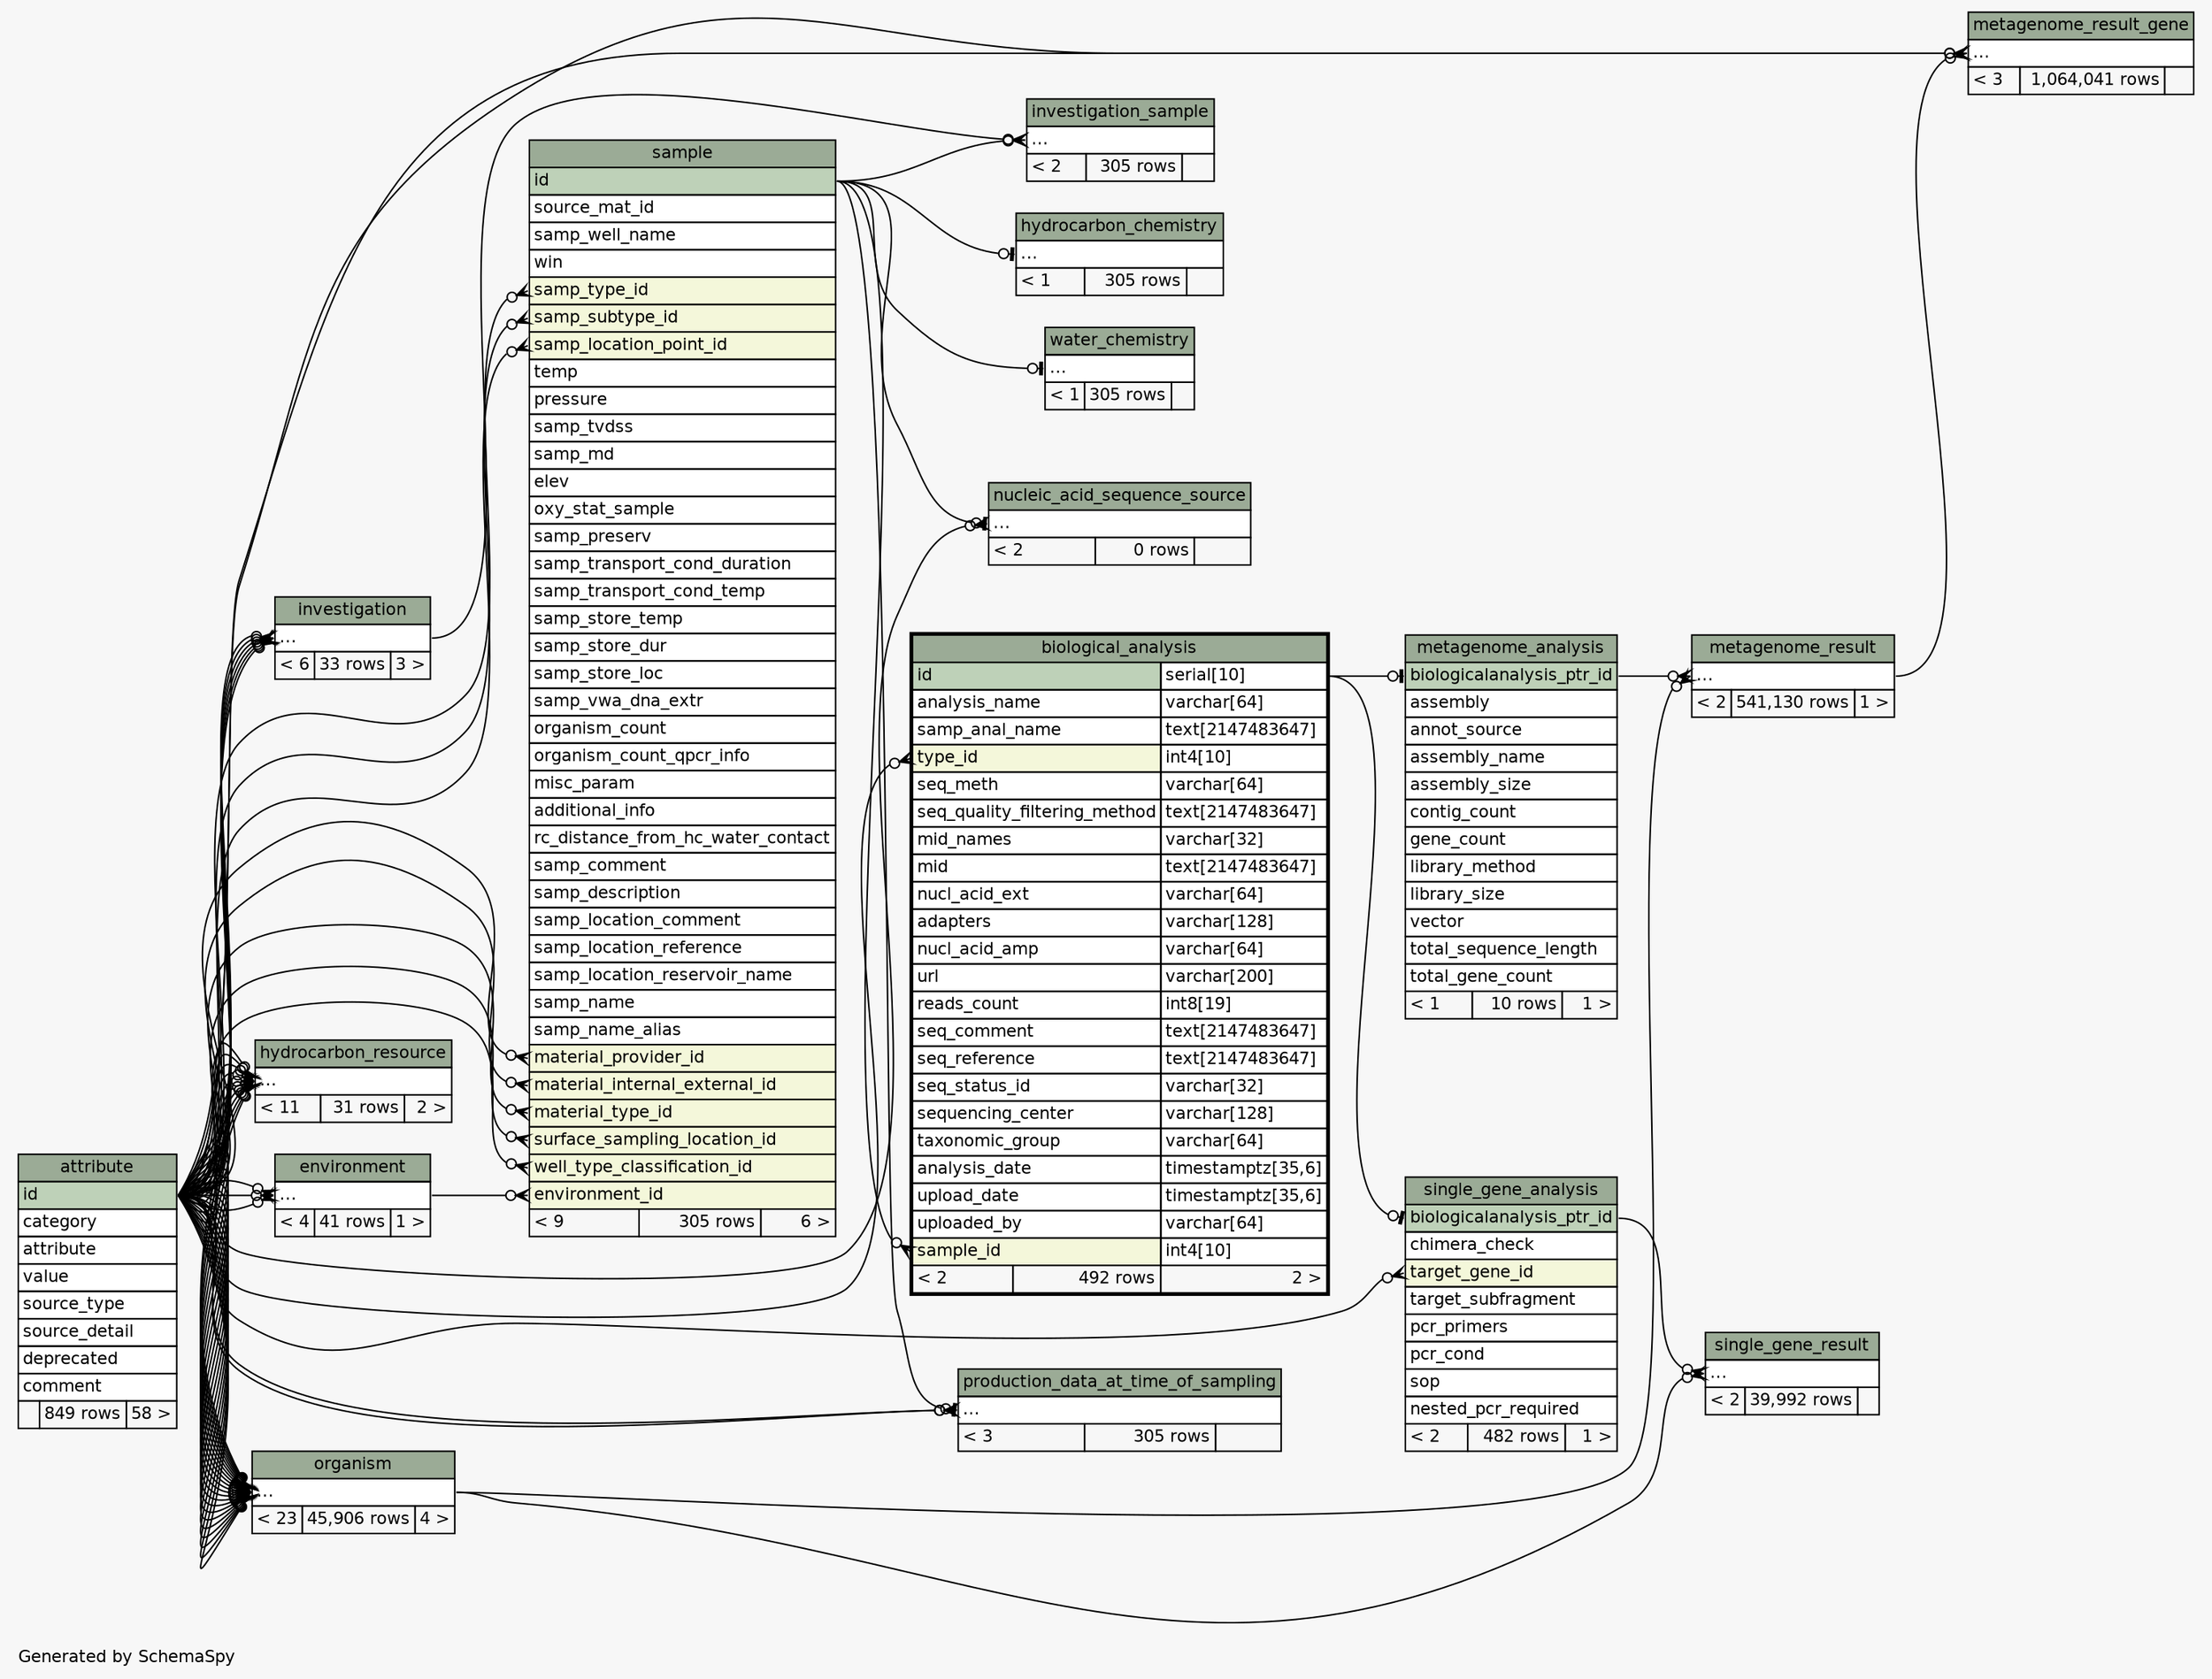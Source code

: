 // dot 2.38.0 on Windows 7 6.1
// SchemaSpy rev 590
digraph "twoDegreesRelationshipsDiagram" {
  graph [
    rankdir="RL"
    bgcolor="#f7f7f7"
    label="\nGenerated by SchemaSpy"
    labeljust="l"
    nodesep="0.18"
    ranksep="0.46"
    fontname="Helvetica"
    fontsize="11"
  ];
  node [
    fontname="Helvetica"
    fontsize="11"
    shape="plaintext"
  ];
  edge [
    arrowsize="0.8"
  ];
  "biological_analysis":"sample_id":w -> "sample":"id":e [arrowhead=none dir=back arrowtail=crowodot];
  "biological_analysis":"type_id":w -> "attribute":"id":e [arrowhead=none dir=back arrowtail=crowodot];
  "environment":"elipses":w -> "attribute":"id":e [arrowhead=none dir=back arrowtail=crowodot];
  "environment":"elipses":w -> "attribute":"id":e [arrowhead=none dir=back arrowtail=crowodot];
  "environment":"elipses":w -> "attribute":"id":e [arrowhead=none dir=back arrowtail=crowodot];
  "hydrocarbon_chemistry":"elipses":w -> "sample":"id":e [arrowhead=none dir=back arrowtail=teeodot];
  "hydrocarbon_resource":"elipses":w -> "attribute":"id":e [arrowhead=none dir=back arrowtail=crowodot];
  "hydrocarbon_resource":"elipses":w -> "attribute":"id":e [arrowhead=none dir=back arrowtail=crowodot];
  "hydrocarbon_resource":"elipses":w -> "attribute":"id":e [arrowhead=none dir=back arrowtail=crowodot];
  "hydrocarbon_resource":"elipses":w -> "attribute":"id":e [arrowhead=none dir=back arrowtail=crowodot];
  "hydrocarbon_resource":"elipses":w -> "attribute":"id":e [arrowhead=none dir=back arrowtail=crowodot];
  "hydrocarbon_resource":"elipses":w -> "attribute":"id":e [arrowhead=none dir=back arrowtail=crowodot];
  "hydrocarbon_resource":"elipses":w -> "attribute":"id":e [arrowhead=none dir=back arrowtail=crowodot];
  "hydrocarbon_resource":"elipses":w -> "attribute":"id":e [arrowhead=none dir=back arrowtail=crowodot];
  "hydrocarbon_resource":"elipses":w -> "attribute":"id":e [arrowhead=none dir=back arrowtail=crowodot];
  "hydrocarbon_resource":"elipses":w -> "attribute":"id":e [arrowhead=none dir=back arrowtail=crowodot];
  "hydrocarbon_resource":"elipses":w -> "attribute":"id":e [arrowhead=none dir=back arrowtail=crowodot];
  "investigation":"elipses":w -> "attribute":"id":e [arrowhead=none dir=back arrowtail=crowodot];
  "investigation":"elipses":w -> "attribute":"id":e [arrowhead=none dir=back arrowtail=crowodot];
  "investigation":"elipses":w -> "attribute":"id":e [arrowhead=none dir=back arrowtail=crowodot];
  "investigation":"elipses":w -> "attribute":"id":e [arrowhead=none dir=back arrowtail=crowodot];
  "investigation":"elipses":w -> "attribute":"id":e [arrowhead=none dir=back arrowtail=crowodot];
  "investigation":"elipses":w -> "attribute":"id":e [arrowhead=none dir=back arrowtail=crowodot];
  "investigation_sample":"elipses":w -> "investigation":"elipses":e [arrowhead=none dir=back arrowtail=crowodot];
  "investigation_sample":"elipses":w -> "sample":"id":e [arrowhead=none dir=back arrowtail=crowodot];
  "metagenome_analysis":"biologicalanalysis_ptr_id":w -> "biological_analysis":"id.type":e [arrowhead=none dir=back arrowtail=teeodot];
  "metagenome_result":"elipses":w -> "metagenome_analysis":"biologicalanalysis_ptr_id":e [arrowhead=none dir=back arrowtail=crowodot];
  "metagenome_result":"elipses":w -> "organism":"elipses":e [arrowhead=none dir=back arrowtail=crowodot];
  "metagenome_result_gene":"elipses":w -> "attribute":"id":e [arrowhead=none dir=back arrowtail=crowodot];
  "metagenome_result_gene":"elipses":w -> "attribute":"id":e [arrowhead=none dir=back arrowtail=crowodot];
  "metagenome_result_gene":"elipses":w -> "metagenome_result":"elipses":e [arrowhead=none dir=back arrowtail=crowodot];
  "nucleic_acid_sequence_source":"elipses":w -> "attribute":"id":e [arrowhead=none dir=back arrowtail=crowodot];
  "nucleic_acid_sequence_source":"elipses":w -> "sample":"id":e [arrowhead=none dir=back arrowtail=teeodot];
  "organism":"elipses":w -> "attribute":"id":e [arrowhead=none dir=back arrowtail=crowodot];
  "organism":"elipses":w -> "attribute":"id":e [arrowhead=none dir=back arrowtail=crowodot];
  "organism":"elipses":w -> "attribute":"id":e [arrowhead=none dir=back arrowtail=crowodot];
  "organism":"elipses":w -> "attribute":"id":e [arrowhead=none dir=back arrowtail=crowodot];
  "organism":"elipses":w -> "attribute":"id":e [arrowhead=none dir=back arrowtail=crowodot];
  "organism":"elipses":w -> "attribute":"id":e [arrowhead=none dir=back arrowtail=crowodot];
  "organism":"elipses":w -> "attribute":"id":e [arrowhead=none dir=back arrowtail=crowodot];
  "organism":"elipses":w -> "attribute":"id":e [arrowhead=none dir=back arrowtail=crowodot];
  "organism":"elipses":w -> "attribute":"id":e [arrowhead=none dir=back arrowtail=crowodot];
  "organism":"elipses":w -> "attribute":"id":e [arrowhead=none dir=back arrowtail=crowodot];
  "organism":"elipses":w -> "attribute":"id":e [arrowhead=none dir=back arrowtail=crowodot];
  "organism":"elipses":w -> "attribute":"id":e [arrowhead=none dir=back arrowtail=crowodot];
  "organism":"elipses":w -> "attribute":"id":e [arrowhead=none dir=back arrowtail=crowodot];
  "organism":"elipses":w -> "attribute":"id":e [arrowhead=none dir=back arrowtail=crowodot];
  "organism":"elipses":w -> "attribute":"id":e [arrowhead=none dir=back arrowtail=crowodot];
  "organism":"elipses":w -> "attribute":"id":e [arrowhead=none dir=back arrowtail=crowodot];
  "organism":"elipses":w -> "attribute":"id":e [arrowhead=none dir=back arrowtail=crowodot];
  "organism":"elipses":w -> "attribute":"id":e [arrowhead=none dir=back arrowtail=crowodot];
  "organism":"elipses":w -> "attribute":"id":e [arrowhead=none dir=back arrowtail=crowodot];
  "organism":"elipses":w -> "attribute":"id":e [arrowhead=none dir=back arrowtail=crowodot];
  "organism":"elipses":w -> "attribute":"id":e [arrowhead=none dir=back arrowtail=crowodot];
  "organism":"elipses":w -> "attribute":"id":e [arrowhead=none dir=back arrowtail=crowodot];
  "organism":"elipses":w -> "attribute":"id":e [arrowhead=none dir=back arrowtail=crowodot];
  "production_data_at_time_of_sampling":"elipses":w -> "attribute":"id":e [arrowhead=none dir=back arrowtail=crowodot];
  "production_data_at_time_of_sampling":"elipses":w -> "attribute":"id":e [arrowhead=none dir=back arrowtail=crowodot];
  "production_data_at_time_of_sampling":"elipses":w -> "sample":"id":e [arrowhead=none dir=back arrowtail=teeodot];
  "sample":"environment_id":w -> "environment":"elipses":e [arrowhead=none dir=back arrowtail=crowodot];
  "sample":"material_internal_external_id":w -> "attribute":"id":e [arrowhead=none dir=back arrowtail=crowodot];
  "sample":"material_provider_id":w -> "attribute":"id":e [arrowhead=none dir=back arrowtail=crowodot];
  "sample":"material_type_id":w -> "attribute":"id":e [arrowhead=none dir=back arrowtail=crowodot];
  "sample":"samp_location_point_id":w -> "attribute":"id":e [arrowhead=none dir=back arrowtail=crowodot];
  "sample":"samp_subtype_id":w -> "attribute":"id":e [arrowhead=none dir=back arrowtail=crowodot];
  "sample":"samp_type_id":w -> "attribute":"id":e [arrowhead=none dir=back arrowtail=crowodot];
  "sample":"surface_sampling_location_id":w -> "attribute":"id":e [arrowhead=none dir=back arrowtail=crowodot];
  "sample":"well_type_classification_id":w -> "attribute":"id":e [arrowhead=none dir=back arrowtail=crowodot];
  "single_gene_analysis":"biologicalanalysis_ptr_id":w -> "biological_analysis":"id.type":e [arrowhead=none dir=back arrowtail=teeodot];
  "single_gene_analysis":"target_gene_id":w -> "attribute":"id":e [arrowhead=none dir=back arrowtail=crowodot];
  "single_gene_result":"elipses":w -> "organism":"elipses":e [arrowhead=none dir=back arrowtail=crowodot];
  "single_gene_result":"elipses":w -> "single_gene_analysis":"biologicalanalysis_ptr_id":e [arrowhead=none dir=back arrowtail=crowodot];
  "water_chemistry":"elipses":w -> "sample":"id":e [arrowhead=none dir=back arrowtail=teeodot];
  "attribute" [
    label=<
    <TABLE BORDER="0" CELLBORDER="1" CELLSPACING="0" BGCOLOR="#ffffff">
      <TR><TD COLSPAN="3" BGCOLOR="#9bab96" ALIGN="CENTER">attribute</TD></TR>
      <TR><TD PORT="id" COLSPAN="3" BGCOLOR="#bed1b8" ALIGN="LEFT">id</TD></TR>
      <TR><TD PORT="category" COLSPAN="3" ALIGN="LEFT">category</TD></TR>
      <TR><TD PORT="attribute" COLSPAN="3" ALIGN="LEFT">attribute</TD></TR>
      <TR><TD PORT="value" COLSPAN="3" ALIGN="LEFT">value</TD></TR>
      <TR><TD PORT="source_type" COLSPAN="3" ALIGN="LEFT">source_type</TD></TR>
      <TR><TD PORT="source_detail" COLSPAN="3" ALIGN="LEFT">source_detail</TD></TR>
      <TR><TD PORT="deprecated" COLSPAN="3" ALIGN="LEFT">deprecated</TD></TR>
      <TR><TD PORT="comment" COLSPAN="3" ALIGN="LEFT">comment</TD></TR>
      <TR><TD ALIGN="LEFT" BGCOLOR="#f7f7f7">  </TD><TD ALIGN="RIGHT" BGCOLOR="#f7f7f7">849 rows</TD><TD ALIGN="RIGHT" BGCOLOR="#f7f7f7">58 &gt;</TD></TR>
    </TABLE>>
    URL="attribute.html"
    tooltip="attribute"
  ];
  "biological_analysis" [
    label=<
    <TABLE BORDER="2" CELLBORDER="1" CELLSPACING="0" BGCOLOR="#ffffff">
      <TR><TD COLSPAN="3" BGCOLOR="#9bab96" ALIGN="CENTER">biological_analysis</TD></TR>
      <TR><TD PORT="id" COLSPAN="2" BGCOLOR="#bed1b8" ALIGN="LEFT">id</TD><TD PORT="id.type" ALIGN="LEFT">serial[10]</TD></TR>
      <TR><TD PORT="analysis_name" COLSPAN="2" ALIGN="LEFT">analysis_name</TD><TD PORT="analysis_name.type" ALIGN="LEFT">varchar[64]</TD></TR>
      <TR><TD PORT="samp_anal_name" COLSPAN="2" ALIGN="LEFT">samp_anal_name</TD><TD PORT="samp_anal_name.type" ALIGN="LEFT">text[2147483647]</TD></TR>
      <TR><TD PORT="type_id" COLSPAN="2" BGCOLOR="#f4f7da" ALIGN="LEFT">type_id</TD><TD PORT="type_id.type" ALIGN="LEFT">int4[10]</TD></TR>
      <TR><TD PORT="seq_meth" COLSPAN="2" ALIGN="LEFT">seq_meth</TD><TD PORT="seq_meth.type" ALIGN="LEFT">varchar[64]</TD></TR>
      <TR><TD PORT="seq_quality_filtering_method" COLSPAN="2" ALIGN="LEFT">seq_quality_filtering_method</TD><TD PORT="seq_quality_filtering_method.type" ALIGN="LEFT">text[2147483647]</TD></TR>
      <TR><TD PORT="mid_names" COLSPAN="2" ALIGN="LEFT">mid_names</TD><TD PORT="mid_names.type" ALIGN="LEFT">varchar[32]</TD></TR>
      <TR><TD PORT="mid" COLSPAN="2" ALIGN="LEFT">mid</TD><TD PORT="mid.type" ALIGN="LEFT">text[2147483647]</TD></TR>
      <TR><TD PORT="nucl_acid_ext" COLSPAN="2" ALIGN="LEFT">nucl_acid_ext</TD><TD PORT="nucl_acid_ext.type" ALIGN="LEFT">varchar[64]</TD></TR>
      <TR><TD PORT="adapters" COLSPAN="2" ALIGN="LEFT">adapters</TD><TD PORT="adapters.type" ALIGN="LEFT">varchar[128]</TD></TR>
      <TR><TD PORT="nucl_acid_amp" COLSPAN="2" ALIGN="LEFT">nucl_acid_amp</TD><TD PORT="nucl_acid_amp.type" ALIGN="LEFT">varchar[64]</TD></TR>
      <TR><TD PORT="url" COLSPAN="2" ALIGN="LEFT">url</TD><TD PORT="url.type" ALIGN="LEFT">varchar[200]</TD></TR>
      <TR><TD PORT="reads_count" COLSPAN="2" ALIGN="LEFT">reads_count</TD><TD PORT="reads_count.type" ALIGN="LEFT">int8[19]</TD></TR>
      <TR><TD PORT="seq_comment" COLSPAN="2" ALIGN="LEFT">seq_comment</TD><TD PORT="seq_comment.type" ALIGN="LEFT">text[2147483647]</TD></TR>
      <TR><TD PORT="seq_reference" COLSPAN="2" ALIGN="LEFT">seq_reference</TD><TD PORT="seq_reference.type" ALIGN="LEFT">text[2147483647]</TD></TR>
      <TR><TD PORT="seq_status_id" COLSPAN="2" ALIGN="LEFT">seq_status_id</TD><TD PORT="seq_status_id.type" ALIGN="LEFT">varchar[32]</TD></TR>
      <TR><TD PORT="sequencing_center" COLSPAN="2" ALIGN="LEFT">sequencing_center</TD><TD PORT="sequencing_center.type" ALIGN="LEFT">varchar[128]</TD></TR>
      <TR><TD PORT="taxonomic_group" COLSPAN="2" ALIGN="LEFT">taxonomic_group</TD><TD PORT="taxonomic_group.type" ALIGN="LEFT">varchar[64]</TD></TR>
      <TR><TD PORT="analysis_date" COLSPAN="2" ALIGN="LEFT">analysis_date</TD><TD PORT="analysis_date.type" ALIGN="LEFT">timestamptz[35,6]</TD></TR>
      <TR><TD PORT="upload_date" COLSPAN="2" ALIGN="LEFT">upload_date</TD><TD PORT="upload_date.type" ALIGN="LEFT">timestamptz[35,6]</TD></TR>
      <TR><TD PORT="uploaded_by" COLSPAN="2" ALIGN="LEFT">uploaded_by</TD><TD PORT="uploaded_by.type" ALIGN="LEFT">varchar[64]</TD></TR>
      <TR><TD PORT="sample_id" COLSPAN="2" BGCOLOR="#f4f7da" ALIGN="LEFT">sample_id</TD><TD PORT="sample_id.type" ALIGN="LEFT">int4[10]</TD></TR>
      <TR><TD ALIGN="LEFT" BGCOLOR="#f7f7f7">&lt; 2</TD><TD ALIGN="RIGHT" BGCOLOR="#f7f7f7">492 rows</TD><TD ALIGN="RIGHT" BGCOLOR="#f7f7f7">2 &gt;</TD></TR>
    </TABLE>>
    URL="biological_analysis.html"
    tooltip="biological_analysis"
  ];
  "environment" [
    label=<
    <TABLE BORDER="0" CELLBORDER="1" CELLSPACING="0" BGCOLOR="#ffffff">
      <TR><TD COLSPAN="3" BGCOLOR="#9bab96" ALIGN="CENTER">environment</TD></TR>
      <TR><TD PORT="elipses" COLSPAN="3" ALIGN="LEFT">...</TD></TR>
      <TR><TD ALIGN="LEFT" BGCOLOR="#f7f7f7">&lt; 4</TD><TD ALIGN="RIGHT" BGCOLOR="#f7f7f7">41 rows</TD><TD ALIGN="RIGHT" BGCOLOR="#f7f7f7">1 &gt;</TD></TR>
    </TABLE>>
    URL="environment.html"
    tooltip="environment"
  ];
  "hydrocarbon_chemistry" [
    label=<
    <TABLE BORDER="0" CELLBORDER="1" CELLSPACING="0" BGCOLOR="#ffffff">
      <TR><TD COLSPAN="3" BGCOLOR="#9bab96" ALIGN="CENTER">hydrocarbon_chemistry</TD></TR>
      <TR><TD PORT="elipses" COLSPAN="3" ALIGN="LEFT">...</TD></TR>
      <TR><TD ALIGN="LEFT" BGCOLOR="#f7f7f7">&lt; 1</TD><TD ALIGN="RIGHT" BGCOLOR="#f7f7f7">305 rows</TD><TD ALIGN="RIGHT" BGCOLOR="#f7f7f7">  </TD></TR>
    </TABLE>>
    URL="hydrocarbon_chemistry.html"
    tooltip="hydrocarbon_chemistry"
  ];
  "hydrocarbon_resource" [
    label=<
    <TABLE BORDER="0" CELLBORDER="1" CELLSPACING="0" BGCOLOR="#ffffff">
      <TR><TD COLSPAN="3" BGCOLOR="#9bab96" ALIGN="CENTER">hydrocarbon_resource</TD></TR>
      <TR><TD PORT="elipses" COLSPAN="3" ALIGN="LEFT">...</TD></TR>
      <TR><TD ALIGN="LEFT" BGCOLOR="#f7f7f7">&lt; 11</TD><TD ALIGN="RIGHT" BGCOLOR="#f7f7f7">31 rows</TD><TD ALIGN="RIGHT" BGCOLOR="#f7f7f7">2 &gt;</TD></TR>
    </TABLE>>
    URL="hydrocarbon_resource.html"
    tooltip="hydrocarbon_resource"
  ];
  "investigation" [
    label=<
    <TABLE BORDER="0" CELLBORDER="1" CELLSPACING="0" BGCOLOR="#ffffff">
      <TR><TD COLSPAN="3" BGCOLOR="#9bab96" ALIGN="CENTER">investigation</TD></TR>
      <TR><TD PORT="elipses" COLSPAN="3" ALIGN="LEFT">...</TD></TR>
      <TR><TD ALIGN="LEFT" BGCOLOR="#f7f7f7">&lt; 6</TD><TD ALIGN="RIGHT" BGCOLOR="#f7f7f7">33 rows</TD><TD ALIGN="RIGHT" BGCOLOR="#f7f7f7">3 &gt;</TD></TR>
    </TABLE>>
    URL="investigation.html"
    tooltip="investigation"
  ];
  "investigation_sample" [
    label=<
    <TABLE BORDER="0" CELLBORDER="1" CELLSPACING="0" BGCOLOR="#ffffff">
      <TR><TD COLSPAN="3" BGCOLOR="#9bab96" ALIGN="CENTER">investigation_sample</TD></TR>
      <TR><TD PORT="elipses" COLSPAN="3" ALIGN="LEFT">...</TD></TR>
      <TR><TD ALIGN="LEFT" BGCOLOR="#f7f7f7">&lt; 2</TD><TD ALIGN="RIGHT" BGCOLOR="#f7f7f7">305 rows</TD><TD ALIGN="RIGHT" BGCOLOR="#f7f7f7">  </TD></TR>
    </TABLE>>
    URL="investigation_sample.html"
    tooltip="investigation_sample"
  ];
  "metagenome_analysis" [
    label=<
    <TABLE BORDER="0" CELLBORDER="1" CELLSPACING="0" BGCOLOR="#ffffff">
      <TR><TD COLSPAN="3" BGCOLOR="#9bab96" ALIGN="CENTER">metagenome_analysis</TD></TR>
      <TR><TD PORT="biologicalanalysis_ptr_id" COLSPAN="3" BGCOLOR="#bed1b8" ALIGN="LEFT">biologicalanalysis_ptr_id</TD></TR>
      <TR><TD PORT="assembly" COLSPAN="3" ALIGN="LEFT">assembly</TD></TR>
      <TR><TD PORT="annot_source" COLSPAN="3" ALIGN="LEFT">annot_source</TD></TR>
      <TR><TD PORT="assembly_name" COLSPAN="3" ALIGN="LEFT">assembly_name</TD></TR>
      <TR><TD PORT="assembly_size" COLSPAN="3" ALIGN="LEFT">assembly_size</TD></TR>
      <TR><TD PORT="contig_count" COLSPAN="3" ALIGN="LEFT">contig_count</TD></TR>
      <TR><TD PORT="gene_count" COLSPAN="3" ALIGN="LEFT">gene_count</TD></TR>
      <TR><TD PORT="library_method" COLSPAN="3" ALIGN="LEFT">library_method</TD></TR>
      <TR><TD PORT="library_size" COLSPAN="3" ALIGN="LEFT">library_size</TD></TR>
      <TR><TD PORT="vector" COLSPAN="3" ALIGN="LEFT">vector</TD></TR>
      <TR><TD PORT="total_sequence_length" COLSPAN="3" ALIGN="LEFT">total_sequence_length</TD></TR>
      <TR><TD PORT="total_gene_count" COLSPAN="3" ALIGN="LEFT">total_gene_count</TD></TR>
      <TR><TD ALIGN="LEFT" BGCOLOR="#f7f7f7">&lt; 1</TD><TD ALIGN="RIGHT" BGCOLOR="#f7f7f7">10 rows</TD><TD ALIGN="RIGHT" BGCOLOR="#f7f7f7">1 &gt;</TD></TR>
    </TABLE>>
    URL="metagenome_analysis.html"
    tooltip="metagenome_analysis"
  ];
  "metagenome_result" [
    label=<
    <TABLE BORDER="0" CELLBORDER="1" CELLSPACING="0" BGCOLOR="#ffffff">
      <TR><TD COLSPAN="3" BGCOLOR="#9bab96" ALIGN="CENTER">metagenome_result</TD></TR>
      <TR><TD PORT="elipses" COLSPAN="3" ALIGN="LEFT">...</TD></TR>
      <TR><TD ALIGN="LEFT" BGCOLOR="#f7f7f7">&lt; 2</TD><TD ALIGN="RIGHT" BGCOLOR="#f7f7f7">541,130 rows</TD><TD ALIGN="RIGHT" BGCOLOR="#f7f7f7">1 &gt;</TD></TR>
    </TABLE>>
    URL="metagenome_result.html"
    tooltip="metagenome_result"
  ];
  "metagenome_result_gene" [
    label=<
    <TABLE BORDER="0" CELLBORDER="1" CELLSPACING="0" BGCOLOR="#ffffff">
      <TR><TD COLSPAN="3" BGCOLOR="#9bab96" ALIGN="CENTER">metagenome_result_gene</TD></TR>
      <TR><TD PORT="elipses" COLSPAN="3" ALIGN="LEFT">...</TD></TR>
      <TR><TD ALIGN="LEFT" BGCOLOR="#f7f7f7">&lt; 3</TD><TD ALIGN="RIGHT" BGCOLOR="#f7f7f7">1,064,041 rows</TD><TD ALIGN="RIGHT" BGCOLOR="#f7f7f7">  </TD></TR>
    </TABLE>>
    URL="metagenome_result_gene.html"
    tooltip="metagenome_result_gene"
  ];
  "nucleic_acid_sequence_source" [
    label=<
    <TABLE BORDER="0" CELLBORDER="1" CELLSPACING="0" BGCOLOR="#ffffff">
      <TR><TD COLSPAN="3" BGCOLOR="#9bab96" ALIGN="CENTER">nucleic_acid_sequence_source</TD></TR>
      <TR><TD PORT="elipses" COLSPAN="3" ALIGN="LEFT">...</TD></TR>
      <TR><TD ALIGN="LEFT" BGCOLOR="#f7f7f7">&lt; 2</TD><TD ALIGN="RIGHT" BGCOLOR="#f7f7f7">0 rows</TD><TD ALIGN="RIGHT" BGCOLOR="#f7f7f7">  </TD></TR>
    </TABLE>>
    URL="nucleic_acid_sequence_source.html"
    tooltip="nucleic_acid_sequence_source"
  ];
  "organism" [
    label=<
    <TABLE BORDER="0" CELLBORDER="1" CELLSPACING="0" BGCOLOR="#ffffff">
      <TR><TD COLSPAN="3" BGCOLOR="#9bab96" ALIGN="CENTER">organism</TD></TR>
      <TR><TD PORT="elipses" COLSPAN="3" ALIGN="LEFT">...</TD></TR>
      <TR><TD ALIGN="LEFT" BGCOLOR="#f7f7f7">&lt; 23</TD><TD ALIGN="RIGHT" BGCOLOR="#f7f7f7">45,906 rows</TD><TD ALIGN="RIGHT" BGCOLOR="#f7f7f7">4 &gt;</TD></TR>
    </TABLE>>
    URL="organism.html"
    tooltip="organism"
  ];
  "production_data_at_time_of_sampling" [
    label=<
    <TABLE BORDER="0" CELLBORDER="1" CELLSPACING="0" BGCOLOR="#ffffff">
      <TR><TD COLSPAN="3" BGCOLOR="#9bab96" ALIGN="CENTER">production_data_at_time_of_sampling</TD></TR>
      <TR><TD PORT="elipses" COLSPAN="3" ALIGN="LEFT">...</TD></TR>
      <TR><TD ALIGN="LEFT" BGCOLOR="#f7f7f7">&lt; 3</TD><TD ALIGN="RIGHT" BGCOLOR="#f7f7f7">305 rows</TD><TD ALIGN="RIGHT" BGCOLOR="#f7f7f7">  </TD></TR>
    </TABLE>>
    URL="production_data_at_time_of_sampling.html"
    tooltip="production_data_at_time_of_sampling"
  ];
  "sample" [
    label=<
    <TABLE BORDER="0" CELLBORDER="1" CELLSPACING="0" BGCOLOR="#ffffff">
      <TR><TD COLSPAN="3" BGCOLOR="#9bab96" ALIGN="CENTER">sample</TD></TR>
      <TR><TD PORT="id" COLSPAN="3" BGCOLOR="#bed1b8" ALIGN="LEFT">id</TD></TR>
      <TR><TD PORT="source_mat_id" COLSPAN="3" ALIGN="LEFT">source_mat_id</TD></TR>
      <TR><TD PORT="samp_well_name" COLSPAN="3" ALIGN="LEFT">samp_well_name</TD></TR>
      <TR><TD PORT="win" COLSPAN="3" ALIGN="LEFT">win</TD></TR>
      <TR><TD PORT="samp_type_id" COLSPAN="3" BGCOLOR="#f4f7da" ALIGN="LEFT">samp_type_id</TD></TR>
      <TR><TD PORT="samp_subtype_id" COLSPAN="3" BGCOLOR="#f4f7da" ALIGN="LEFT">samp_subtype_id</TD></TR>
      <TR><TD PORT="samp_location_point_id" COLSPAN="3" BGCOLOR="#f4f7da" ALIGN="LEFT">samp_location_point_id</TD></TR>
      <TR><TD PORT="temp" COLSPAN="3" ALIGN="LEFT">temp</TD></TR>
      <TR><TD PORT="pressure" COLSPAN="3" ALIGN="LEFT">pressure</TD></TR>
      <TR><TD PORT="samp_tvdss" COLSPAN="3" ALIGN="LEFT">samp_tvdss</TD></TR>
      <TR><TD PORT="samp_md" COLSPAN="3" ALIGN="LEFT">samp_md</TD></TR>
      <TR><TD PORT="elev" COLSPAN="3" ALIGN="LEFT">elev</TD></TR>
      <TR><TD PORT="oxy_stat_sample" COLSPAN="3" ALIGN="LEFT">oxy_stat_sample</TD></TR>
      <TR><TD PORT="samp_preserv" COLSPAN="3" ALIGN="LEFT">samp_preserv</TD></TR>
      <TR><TD PORT="samp_transport_cond_duration" COLSPAN="3" ALIGN="LEFT">samp_transport_cond_duration</TD></TR>
      <TR><TD PORT="samp_transport_cond_temp" COLSPAN="3" ALIGN="LEFT">samp_transport_cond_temp</TD></TR>
      <TR><TD PORT="samp_store_temp" COLSPAN="3" ALIGN="LEFT">samp_store_temp</TD></TR>
      <TR><TD PORT="samp_store_dur" COLSPAN="3" ALIGN="LEFT">samp_store_dur</TD></TR>
      <TR><TD PORT="samp_store_loc" COLSPAN="3" ALIGN="LEFT">samp_store_loc</TD></TR>
      <TR><TD PORT="samp_vwa_dna_extr" COLSPAN="3" ALIGN="LEFT">samp_vwa_dna_extr</TD></TR>
      <TR><TD PORT="organism_count" COLSPAN="3" ALIGN="LEFT">organism_count</TD></TR>
      <TR><TD PORT="organism_count_qpcr_info" COLSPAN="3" ALIGN="LEFT">organism_count_qpcr_info</TD></TR>
      <TR><TD PORT="misc_param" COLSPAN="3" ALIGN="LEFT">misc_param</TD></TR>
      <TR><TD PORT="additional_info" COLSPAN="3" ALIGN="LEFT">additional_info</TD></TR>
      <TR><TD PORT="rc_distance_from_hc_water_contact" COLSPAN="3" ALIGN="LEFT">rc_distance_from_hc_water_contact</TD></TR>
      <TR><TD PORT="samp_comment" COLSPAN="3" ALIGN="LEFT">samp_comment</TD></TR>
      <TR><TD PORT="samp_description" COLSPAN="3" ALIGN="LEFT">samp_description</TD></TR>
      <TR><TD PORT="samp_location_comment" COLSPAN="3" ALIGN="LEFT">samp_location_comment</TD></TR>
      <TR><TD PORT="samp_location_reference" COLSPAN="3" ALIGN="LEFT">samp_location_reference</TD></TR>
      <TR><TD PORT="samp_location_reservoir_name" COLSPAN="3" ALIGN="LEFT">samp_location_reservoir_name</TD></TR>
      <TR><TD PORT="samp_name" COLSPAN="3" ALIGN="LEFT">samp_name</TD></TR>
      <TR><TD PORT="samp_name_alias" COLSPAN="3" ALIGN="LEFT">samp_name_alias</TD></TR>
      <TR><TD PORT="material_provider_id" COLSPAN="3" BGCOLOR="#f4f7da" ALIGN="LEFT">material_provider_id</TD></TR>
      <TR><TD PORT="material_internal_external_id" COLSPAN="3" BGCOLOR="#f4f7da" ALIGN="LEFT">material_internal_external_id</TD></TR>
      <TR><TD PORT="material_type_id" COLSPAN="3" BGCOLOR="#f4f7da" ALIGN="LEFT">material_type_id</TD></TR>
      <TR><TD PORT="surface_sampling_location_id" COLSPAN="3" BGCOLOR="#f4f7da" ALIGN="LEFT">surface_sampling_location_id</TD></TR>
      <TR><TD PORT="well_type_classification_id" COLSPAN="3" BGCOLOR="#f4f7da" ALIGN="LEFT">well_type_classification_id</TD></TR>
      <TR><TD PORT="environment_id" COLSPAN="3" BGCOLOR="#f4f7da" ALIGN="LEFT">environment_id</TD></TR>
      <TR><TD ALIGN="LEFT" BGCOLOR="#f7f7f7">&lt; 9</TD><TD ALIGN="RIGHT" BGCOLOR="#f7f7f7">305 rows</TD><TD ALIGN="RIGHT" BGCOLOR="#f7f7f7">6 &gt;</TD></TR>
    </TABLE>>
    URL="sample.html"
    tooltip="sample"
  ];
  "single_gene_analysis" [
    label=<
    <TABLE BORDER="0" CELLBORDER="1" CELLSPACING="0" BGCOLOR="#ffffff">
      <TR><TD COLSPAN="3" BGCOLOR="#9bab96" ALIGN="CENTER">single_gene_analysis</TD></TR>
      <TR><TD PORT="biologicalanalysis_ptr_id" COLSPAN="3" BGCOLOR="#bed1b8" ALIGN="LEFT">biologicalanalysis_ptr_id</TD></TR>
      <TR><TD PORT="chimera_check" COLSPAN="3" ALIGN="LEFT">chimera_check</TD></TR>
      <TR><TD PORT="target_gene_id" COLSPAN="3" BGCOLOR="#f4f7da" ALIGN="LEFT">target_gene_id</TD></TR>
      <TR><TD PORT="target_subfragment" COLSPAN="3" ALIGN="LEFT">target_subfragment</TD></TR>
      <TR><TD PORT="pcr_primers" COLSPAN="3" ALIGN="LEFT">pcr_primers</TD></TR>
      <TR><TD PORT="pcr_cond" COLSPAN="3" ALIGN="LEFT">pcr_cond</TD></TR>
      <TR><TD PORT="sop" COLSPAN="3" ALIGN="LEFT">sop</TD></TR>
      <TR><TD PORT="nested_pcr_required" COLSPAN="3" ALIGN="LEFT">nested_pcr_required</TD></TR>
      <TR><TD ALIGN="LEFT" BGCOLOR="#f7f7f7">&lt; 2</TD><TD ALIGN="RIGHT" BGCOLOR="#f7f7f7">482 rows</TD><TD ALIGN="RIGHT" BGCOLOR="#f7f7f7">1 &gt;</TD></TR>
    </TABLE>>
    URL="single_gene_analysis.html"
    tooltip="single_gene_analysis"
  ];
  "single_gene_result" [
    label=<
    <TABLE BORDER="0" CELLBORDER="1" CELLSPACING="0" BGCOLOR="#ffffff">
      <TR><TD COLSPAN="3" BGCOLOR="#9bab96" ALIGN="CENTER">single_gene_result</TD></TR>
      <TR><TD PORT="elipses" COLSPAN="3" ALIGN="LEFT">...</TD></TR>
      <TR><TD ALIGN="LEFT" BGCOLOR="#f7f7f7">&lt; 2</TD><TD ALIGN="RIGHT" BGCOLOR="#f7f7f7">39,992 rows</TD><TD ALIGN="RIGHT" BGCOLOR="#f7f7f7">  </TD></TR>
    </TABLE>>
    URL="single_gene_result.html"
    tooltip="single_gene_result"
  ];
  "water_chemistry" [
    label=<
    <TABLE BORDER="0" CELLBORDER="1" CELLSPACING="0" BGCOLOR="#ffffff">
      <TR><TD COLSPAN="3" BGCOLOR="#9bab96" ALIGN="CENTER">water_chemistry</TD></TR>
      <TR><TD PORT="elipses" COLSPAN="3" ALIGN="LEFT">...</TD></TR>
      <TR><TD ALIGN="LEFT" BGCOLOR="#f7f7f7">&lt; 1</TD><TD ALIGN="RIGHT" BGCOLOR="#f7f7f7">305 rows</TD><TD ALIGN="RIGHT" BGCOLOR="#f7f7f7">  </TD></TR>
    </TABLE>>
    URL="water_chemistry.html"
    tooltip="water_chemistry"
  ];
}
